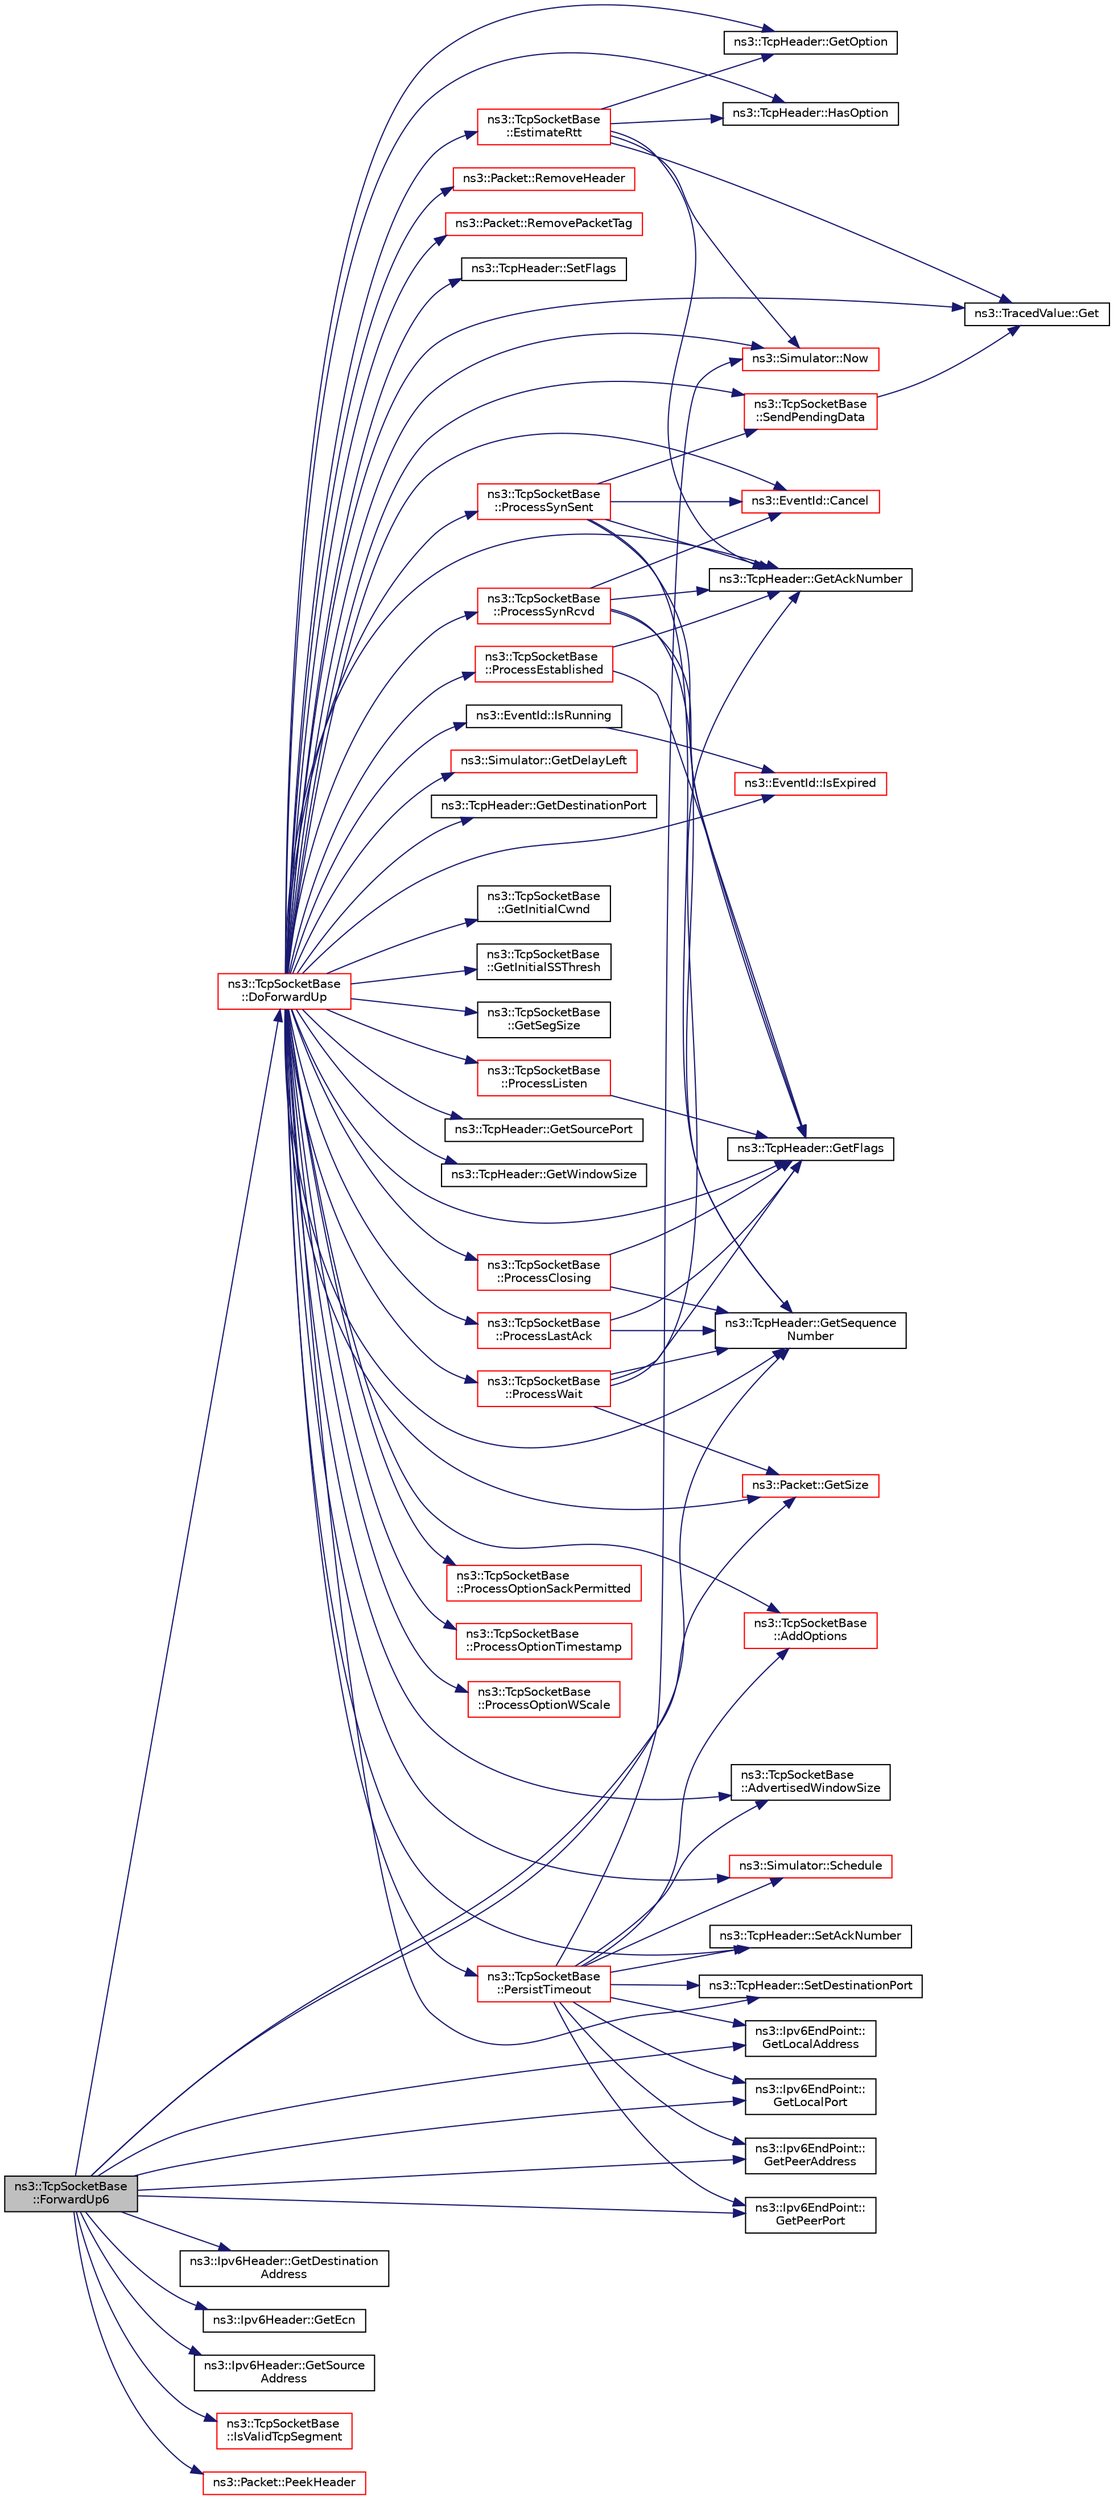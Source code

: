 digraph "ns3::TcpSocketBase::ForwardUp6"
{
 // LATEX_PDF_SIZE
  edge [fontname="Helvetica",fontsize="10",labelfontname="Helvetica",labelfontsize="10"];
  node [fontname="Helvetica",fontsize="10",shape=record];
  rankdir="LR";
  Node1 [label="ns3::TcpSocketBase\l::ForwardUp6",height=0.2,width=0.4,color="black", fillcolor="grey75", style="filled", fontcolor="black",tooltip="Called by the L3 protocol when it received a packet to pass on to TCP."];
  Node1 -> Node2 [color="midnightblue",fontsize="10",style="solid",fontname="Helvetica"];
  Node2 [label="ns3::TcpSocketBase\l::DoForwardUp",height=0.2,width=0.4,color="red", fillcolor="white", style="filled",URL="$classns3_1_1_tcp_socket_base.html#ad5e7b21b9e9371bf9c19da5d3c56aac1",tooltip="Called by TcpSocketBase::ForwardUp{,6}()."];
  Node2 -> Node3 [color="midnightblue",fontsize="10",style="solid",fontname="Helvetica"];
  Node3 [label="ns3::TcpSocketBase\l::AddOptions",height=0.2,width=0.4,color="red", fillcolor="white", style="filled",URL="$classns3_1_1_tcp_socket_base.html#a55087ef950f5c2f4a7cdb8c825666955",tooltip="Add options to TcpHeader."];
  Node2 -> Node72 [color="midnightblue",fontsize="10",style="solid",fontname="Helvetica"];
  Node72 [label="ns3::TcpSocketBase\l::AdvertisedWindowSize",height=0.2,width=0.4,color="black", fillcolor="white", style="filled",URL="$classns3_1_1_tcp_socket_base.html#aa0bcf7701399b0a95fd68a1ce5ee8756",tooltip="The amount of Rx window announced to the peer."];
  Node2 -> Node73 [color="midnightblue",fontsize="10",style="solid",fontname="Helvetica"];
  Node73 [label="ns3::EventId::Cancel",height=0.2,width=0.4,color="red", fillcolor="white", style="filled",URL="$classns3_1_1_event_id.html#a993ae94e48e014e1afd47edb16db7a11",tooltip="This method is syntactic sugar for the ns3::Simulator::Cancel method."];
  Node2 -> Node76 [color="midnightblue",fontsize="10",style="solid",fontname="Helvetica"];
  Node76 [label="ns3::TcpSocketBase\l::EstimateRtt",height=0.2,width=0.4,color="red", fillcolor="white", style="filled",URL="$classns3_1_1_tcp_socket_base.html#af10157be4b91fdefbc3f618baf6919b2",tooltip="Take into account the packet for RTT estimation."];
  Node76 -> Node81 [color="midnightblue",fontsize="10",style="solid",fontname="Helvetica"];
  Node81 [label="ns3::TracedValue::Get",height=0.2,width=0.4,color="black", fillcolor="white", style="filled",URL="$classns3_1_1_traced_value.html#af77ce761fca6254db42c875dd1a4cdc6",tooltip="Get the underlying value."];
  Node76 -> Node82 [color="midnightblue",fontsize="10",style="solid",fontname="Helvetica"];
  Node82 [label="ns3::TcpHeader::GetAckNumber",height=0.2,width=0.4,color="black", fillcolor="white", style="filled",URL="$classns3_1_1_tcp_header.html#adc8bd17b9053c53f67f3be71adbb2e54",tooltip="Get the ACK number."];
  Node76 -> Node83 [color="midnightblue",fontsize="10",style="solid",fontname="Helvetica"];
  Node83 [label="ns3::TcpHeader::GetOption",height=0.2,width=0.4,color="black", fillcolor="white", style="filled",URL="$classns3_1_1_tcp_header.html#a5d8b25064ff00ddc1fcdbefd1e74babf",tooltip="Get the option specified."];
  Node76 -> Node84 [color="midnightblue",fontsize="10",style="solid",fontname="Helvetica"];
  Node84 [label="ns3::TcpHeader::HasOption",height=0.2,width=0.4,color="black", fillcolor="white", style="filled",URL="$classns3_1_1_tcp_header.html#abca793107893e12378b2f52f88861726",tooltip="Check if the header has the option specified."];
  Node76 -> Node21 [color="midnightblue",fontsize="10",style="solid",fontname="Helvetica"];
  Node21 [label="ns3::Simulator::Now",height=0.2,width=0.4,color="red", fillcolor="white", style="filled",URL="$classns3_1_1_simulator.html#ac3178fa975b419f7875e7105be122800",tooltip="Return the current simulation virtual time."];
  Node2 -> Node81 [color="midnightblue",fontsize="10",style="solid",fontname="Helvetica"];
  Node2 -> Node82 [color="midnightblue",fontsize="10",style="solid",fontname="Helvetica"];
  Node2 -> Node87 [color="midnightblue",fontsize="10",style="solid",fontname="Helvetica"];
  Node87 [label="ns3::Simulator::GetDelayLeft",height=0.2,width=0.4,color="red", fillcolor="white", style="filled",URL="$classns3_1_1_simulator.html#af2c7b4285454aa5062bd2df2bb7a7ab9",tooltip="Get the remaining time until this event will execute."];
  Node2 -> Node89 [color="midnightblue",fontsize="10",style="solid",fontname="Helvetica"];
  Node89 [label="ns3::TcpHeader::GetDestinationPort",height=0.2,width=0.4,color="black", fillcolor="white", style="filled",URL="$classns3_1_1_tcp_header.html#a4677ee14080d214b05b4b8cce9d82efc",tooltip="Get the destination port."];
  Node2 -> Node90 [color="midnightblue",fontsize="10",style="solid",fontname="Helvetica"];
  Node90 [label="ns3::TcpHeader::GetFlags",height=0.2,width=0.4,color="black", fillcolor="white", style="filled",URL="$classns3_1_1_tcp_header.html#adae57f746870a94c0fe4181c87368b62",tooltip="Get the flags."];
  Node2 -> Node91 [color="midnightblue",fontsize="10",style="solid",fontname="Helvetica"];
  Node91 [label="ns3::TcpSocketBase\l::GetInitialCwnd",height=0.2,width=0.4,color="black", fillcolor="white", style="filled",URL="$classns3_1_1_tcp_socket_base.html#afe191257a6752cbaaab4135b6620df2d",tooltip="Get the initial Congestion Window."];
  Node2 -> Node92 [color="midnightblue",fontsize="10",style="solid",fontname="Helvetica"];
  Node92 [label="ns3::TcpSocketBase\l::GetInitialSSThresh",height=0.2,width=0.4,color="black", fillcolor="white", style="filled",URL="$classns3_1_1_tcp_socket_base.html#a785628eb598ba3af583afe3884c5c91d",tooltip="Get the initial Slow Start Threshold."];
  Node2 -> Node83 [color="midnightblue",fontsize="10",style="solid",fontname="Helvetica"];
  Node2 -> Node93 [color="midnightblue",fontsize="10",style="solid",fontname="Helvetica"];
  Node93 [label="ns3::TcpSocketBase\l::GetSegSize",height=0.2,width=0.4,color="black", fillcolor="white", style="filled",URL="$classns3_1_1_tcp_socket_base.html#a62c70bc74a027540fdbe21c13d6c6630",tooltip="Get the segment size."];
  Node2 -> Node94 [color="midnightblue",fontsize="10",style="solid",fontname="Helvetica"];
  Node94 [label="ns3::TcpHeader::GetSequence\lNumber",height=0.2,width=0.4,color="black", fillcolor="white", style="filled",URL="$classns3_1_1_tcp_header.html#a378fca684de64584c4fcc7dd9034e5e5",tooltip="Get the sequence number."];
  Node2 -> Node95 [color="midnightblue",fontsize="10",style="solid",fontname="Helvetica"];
  Node95 [label="ns3::Packet::GetSize",height=0.2,width=0.4,color="red", fillcolor="white", style="filled",URL="$classns3_1_1_packet.html#afff7cb1ff518ee6dc0d424e10a5ad6ec",tooltip="Returns the the size in bytes of the packet (including the zero-filled initial payload)."];
  Node2 -> Node97 [color="midnightblue",fontsize="10",style="solid",fontname="Helvetica"];
  Node97 [label="ns3::TcpHeader::GetSourcePort",height=0.2,width=0.4,color="black", fillcolor="white", style="filled",URL="$classns3_1_1_tcp_header.html#accceca9f318a9adfceff0769af1400e0",tooltip="Get the source port."];
  Node2 -> Node98 [color="midnightblue",fontsize="10",style="solid",fontname="Helvetica"];
  Node98 [label="ns3::TcpHeader::GetWindowSize",height=0.2,width=0.4,color="black", fillcolor="white", style="filled",URL="$classns3_1_1_tcp_header.html#a799afcb39d998e6b397b8cf38181ed5b",tooltip="Get the window size."];
  Node2 -> Node84 [color="midnightblue",fontsize="10",style="solid",fontname="Helvetica"];
  Node2 -> Node99 [color="midnightblue",fontsize="10",style="solid",fontname="Helvetica"];
  Node99 [label="ns3::EventId::IsExpired",height=0.2,width=0.4,color="red", fillcolor="white", style="filled",URL="$classns3_1_1_event_id.html#acc25141054209b1a286a5471a51bd0c0",tooltip="This method is syntactic sugar for the ns3::Simulator::IsExpired method."];
  Node2 -> Node102 [color="midnightblue",fontsize="10",style="solid",fontname="Helvetica"];
  Node102 [label="ns3::EventId::IsRunning",height=0.2,width=0.4,color="black", fillcolor="white", style="filled",URL="$classns3_1_1_event_id.html#a8b41e6f8c54db6bede8a7dcaf917074a",tooltip="This method is syntactic sugar for !IsExpired()."];
  Node102 -> Node99 [color="midnightblue",fontsize="10",style="solid",fontname="Helvetica"];
  Node2 -> Node21 [color="midnightblue",fontsize="10",style="solid",fontname="Helvetica"];
  Node2 -> Node103 [color="midnightblue",fontsize="10",style="solid",fontname="Helvetica"];
  Node103 [label="ns3::TcpSocketBase\l::PersistTimeout",height=0.2,width=0.4,color="red", fillcolor="white", style="filled",URL="$classns3_1_1_tcp_socket_base.html#a80fe451da81e0059154321eee693de31",tooltip="Send 1 byte probe to get an updated window size."];
  Node103 -> Node3 [color="midnightblue",fontsize="10",style="solid",fontname="Helvetica"];
  Node103 -> Node72 [color="midnightblue",fontsize="10",style="solid",fontname="Helvetica"];
  Node103 -> Node110 [color="midnightblue",fontsize="10",style="solid",fontname="Helvetica"];
  Node110 [label="ns3::Ipv6EndPoint::\lGetLocalAddress",height=0.2,width=0.4,color="black", fillcolor="white", style="filled",URL="$classns3_1_1_ipv6_end_point.html#a1972cd26240d42cd75f93e12d9182976",tooltip="Get the local address."];
  Node103 -> Node112 [color="midnightblue",fontsize="10",style="solid",fontname="Helvetica"];
  Node112 [label="ns3::Ipv6EndPoint::\lGetLocalPort",height=0.2,width=0.4,color="black", fillcolor="white", style="filled",URL="$classns3_1_1_ipv6_end_point.html#a39a9fd4aa85a8ecbbf2d6c84d589080b",tooltip="Get the local port."];
  Node103 -> Node114 [color="midnightblue",fontsize="10",style="solid",fontname="Helvetica"];
  Node114 [label="ns3::Ipv6EndPoint::\lGetPeerAddress",height=0.2,width=0.4,color="black", fillcolor="white", style="filled",URL="$classns3_1_1_ipv6_end_point.html#aa48c776ae54d85cf0f6a61a80d7b4cd8",tooltip="Get the peer address."];
  Node103 -> Node116 [color="midnightblue",fontsize="10",style="solid",fontname="Helvetica"];
  Node116 [label="ns3::Ipv6EndPoint::\lGetPeerPort",height=0.2,width=0.4,color="black", fillcolor="white", style="filled",URL="$classns3_1_1_ipv6_end_point.html#ac200f6b424104280ec1e55a415ed96fd",tooltip="Get the peer port."];
  Node103 -> Node21 [color="midnightblue",fontsize="10",style="solid",fontname="Helvetica"];
  Node103 -> Node119 [color="midnightblue",fontsize="10",style="solid",fontname="Helvetica"];
  Node119 [label="ns3::Simulator::Schedule",height=0.2,width=0.4,color="red", fillcolor="white", style="filled",URL="$classns3_1_1_simulator.html#a3da7d28335c8ac0e3e86781f766df241",tooltip="Schedule an event to expire after delay."];
  Node103 -> Node131 [color="midnightblue",fontsize="10",style="solid",fontname="Helvetica"];
  Node131 [label="ns3::TcpHeader::SetAckNumber",height=0.2,width=0.4,color="black", fillcolor="white", style="filled",URL="$classns3_1_1_tcp_header.html#ad594a427a382dc395261a94749e1878c",tooltip="Set the ACK number."];
  Node103 -> Node132 [color="midnightblue",fontsize="10",style="solid",fontname="Helvetica"];
  Node132 [label="ns3::TcpHeader::SetDestinationPort",height=0.2,width=0.4,color="black", fillcolor="white", style="filled",URL="$classns3_1_1_tcp_header.html#a3259c06373ba4261eaaaed0cbf40cad3",tooltip="Set the destination port."];
  Node2 -> Node138 [color="midnightblue",fontsize="10",style="solid",fontname="Helvetica"];
  Node138 [label="ns3::TcpSocketBase\l::ProcessClosing",height=0.2,width=0.4,color="red", fillcolor="white", style="filled",URL="$classns3_1_1_tcp_socket_base.html#abc2462833556fdd737fdcdc5992768e8",tooltip="Received a packet upon CLOSING."];
  Node138 -> Node90 [color="midnightblue",fontsize="10",style="solid",fontname="Helvetica"];
  Node138 -> Node94 [color="midnightblue",fontsize="10",style="solid",fontname="Helvetica"];
  Node2 -> Node183 [color="midnightblue",fontsize="10",style="solid",fontname="Helvetica"];
  Node183 [label="ns3::TcpSocketBase\l::ProcessEstablished",height=0.2,width=0.4,color="red", fillcolor="white", style="filled",URL="$classns3_1_1_tcp_socket_base.html#a0deda9c6a4f777bf660b190cd73b102f",tooltip="Received a packet upon ESTABLISHED state."];
  Node183 -> Node82 [color="midnightblue",fontsize="10",style="solid",fontname="Helvetica"];
  Node183 -> Node90 [color="midnightblue",fontsize="10",style="solid",fontname="Helvetica"];
  Node2 -> Node234 [color="midnightblue",fontsize="10",style="solid",fontname="Helvetica"];
  Node234 [label="ns3::TcpSocketBase\l::ProcessLastAck",height=0.2,width=0.4,color="red", fillcolor="white", style="filled",URL="$classns3_1_1_tcp_socket_base.html#a6700ac3f9e4d3c197499e6b7521205f2",tooltip="Received a packet upon LAST_ACK."];
  Node234 -> Node90 [color="midnightblue",fontsize="10",style="solid",fontname="Helvetica"];
  Node234 -> Node94 [color="midnightblue",fontsize="10",style="solid",fontname="Helvetica"];
  Node2 -> Node235 [color="midnightblue",fontsize="10",style="solid",fontname="Helvetica"];
  Node235 [label="ns3::TcpSocketBase\l::ProcessListen",height=0.2,width=0.4,color="red", fillcolor="white", style="filled",URL="$classns3_1_1_tcp_socket_base.html#adc3976e8b42e884f5d99def1d5e2647f",tooltip="Received a packet upon LISTEN state."];
  Node235 -> Node90 [color="midnightblue",fontsize="10",style="solid",fontname="Helvetica"];
  Node2 -> Node272 [color="midnightblue",fontsize="10",style="solid",fontname="Helvetica"];
  Node272 [label="ns3::TcpSocketBase\l::ProcessOptionSackPermitted",height=0.2,width=0.4,color="red", fillcolor="white", style="filled",URL="$classns3_1_1_tcp_socket_base.html#a9c7dac8b3121549ac801eb0de41801ec",tooltip="Read the SACK PERMITTED option."];
  Node2 -> Node273 [color="midnightblue",fontsize="10",style="solid",fontname="Helvetica"];
  Node273 [label="ns3::TcpSocketBase\l::ProcessOptionTimestamp",height=0.2,width=0.4,color="red", fillcolor="white", style="filled",URL="$classns3_1_1_tcp_socket_base.html#af5cc928b5194d832031a1d7ec159f567",tooltip="Process the timestamp option from other side."];
  Node2 -> Node274 [color="midnightblue",fontsize="10",style="solid",fontname="Helvetica"];
  Node274 [label="ns3::TcpSocketBase\l::ProcessOptionWScale",height=0.2,width=0.4,color="red", fillcolor="white", style="filled",URL="$classns3_1_1_tcp_socket_base.html#a4674edd220672235e629cb3e3b2a673f",tooltip="Read and parse the Window scale option."];
  Node2 -> Node275 [color="midnightblue",fontsize="10",style="solid",fontname="Helvetica"];
  Node275 [label="ns3::TcpSocketBase\l::ProcessSynRcvd",height=0.2,width=0.4,color="red", fillcolor="white", style="filled",URL="$classns3_1_1_tcp_socket_base.html#a69113acf27c4b8267c9e107a5dca7cc1",tooltip="Received a packet upon SYN_RCVD."];
  Node275 -> Node73 [color="midnightblue",fontsize="10",style="solid",fontname="Helvetica"];
  Node275 -> Node82 [color="midnightblue",fontsize="10",style="solid",fontname="Helvetica"];
  Node275 -> Node90 [color="midnightblue",fontsize="10",style="solid",fontname="Helvetica"];
  Node275 -> Node94 [color="midnightblue",fontsize="10",style="solid",fontname="Helvetica"];
  Node2 -> Node279 [color="midnightblue",fontsize="10",style="solid",fontname="Helvetica"];
  Node279 [label="ns3::TcpSocketBase\l::ProcessSynSent",height=0.2,width=0.4,color="red", fillcolor="white", style="filled",URL="$classns3_1_1_tcp_socket_base.html#a2e9b990c6a4d686291033a393290906b",tooltip="Received a packet upon SYN_SENT."];
  Node279 -> Node73 [color="midnightblue",fontsize="10",style="solid",fontname="Helvetica"];
  Node279 -> Node82 [color="midnightblue",fontsize="10",style="solid",fontname="Helvetica"];
  Node279 -> Node90 [color="midnightblue",fontsize="10",style="solid",fontname="Helvetica"];
  Node279 -> Node94 [color="midnightblue",fontsize="10",style="solid",fontname="Helvetica"];
  Node279 -> Node212 [color="midnightblue",fontsize="10",style="solid",fontname="Helvetica"];
  Node212 [label="ns3::TcpSocketBase\l::SendPendingData",height=0.2,width=0.4,color="red", fillcolor="white", style="filled",URL="$classns3_1_1_tcp_socket_base.html#a129ac0ec5fc399fa7c5552c615ae6562",tooltip="Send as much pending data as possible according to the Tx window."];
  Node212 -> Node81 [color="midnightblue",fontsize="10",style="solid",fontname="Helvetica"];
  Node2 -> Node282 [color="midnightblue",fontsize="10",style="solid",fontname="Helvetica"];
  Node282 [label="ns3::TcpSocketBase\l::ProcessWait",height=0.2,width=0.4,color="red", fillcolor="white", style="filled",URL="$classns3_1_1_tcp_socket_base.html#a58aa892c1cb33908aca5ca36967a2a99",tooltip="Received a packet upon CLOSE_WAIT, FIN_WAIT_1, FIN_WAIT_2."];
  Node282 -> Node82 [color="midnightblue",fontsize="10",style="solid",fontname="Helvetica"];
  Node282 -> Node90 [color="midnightblue",fontsize="10",style="solid",fontname="Helvetica"];
  Node282 -> Node94 [color="midnightblue",fontsize="10",style="solid",fontname="Helvetica"];
  Node282 -> Node95 [color="midnightblue",fontsize="10",style="solid",fontname="Helvetica"];
  Node2 -> Node283 [color="midnightblue",fontsize="10",style="solid",fontname="Helvetica"];
  Node283 [label="ns3::Packet::RemoveHeader",height=0.2,width=0.4,color="red", fillcolor="white", style="filled",URL="$classns3_1_1_packet.html#a0961eccf975d75f902d40956c93ba63e",tooltip="Deserialize and remove the header from the internal buffer."];
  Node2 -> Node295 [color="midnightblue",fontsize="10",style="solid",fontname="Helvetica"];
  Node295 [label="ns3::Packet::RemovePacketTag",height=0.2,width=0.4,color="red", fillcolor="white", style="filled",URL="$classns3_1_1_packet.html#a078fe922d976a417ab25ba2f3c2fd667",tooltip="Remove a packet tag."];
  Node2 -> Node119 [color="midnightblue",fontsize="10",style="solid",fontname="Helvetica"];
  Node2 -> Node212 [color="midnightblue",fontsize="10",style="solid",fontname="Helvetica"];
  Node2 -> Node131 [color="midnightblue",fontsize="10",style="solid",fontname="Helvetica"];
  Node2 -> Node132 [color="midnightblue",fontsize="10",style="solid",fontname="Helvetica"];
  Node2 -> Node178 [color="midnightblue",fontsize="10",style="solid",fontname="Helvetica"];
  Node178 [label="ns3::TcpHeader::SetFlags",height=0.2,width=0.4,color="black", fillcolor="white", style="filled",URL="$classns3_1_1_tcp_header.html#a6574356013e9c62b4543486f640f6be6",tooltip="Set flags of the header."];
  Node1 -> Node300 [color="midnightblue",fontsize="10",style="solid",fontname="Helvetica"];
  Node300 [label="ns3::Ipv6Header::GetDestination\lAddress",height=0.2,width=0.4,color="black", fillcolor="white", style="filled",URL="$classns3_1_1_ipv6_header.html#a6f1681b5e31c57029b95255dc7553cb5",tooltip="Get the \"Destination address\" field."];
  Node1 -> Node301 [color="midnightblue",fontsize="10",style="solid",fontname="Helvetica"];
  Node301 [label="ns3::Ipv6Header::GetEcn",height=0.2,width=0.4,color="black", fillcolor="white", style="filled",URL="$classns3_1_1_ipv6_header.html#aee879b0ae7fc8001ff28073398a75050",tooltip=" "];
  Node1 -> Node110 [color="midnightblue",fontsize="10",style="solid",fontname="Helvetica"];
  Node1 -> Node112 [color="midnightblue",fontsize="10",style="solid",fontname="Helvetica"];
  Node1 -> Node114 [color="midnightblue",fontsize="10",style="solid",fontname="Helvetica"];
  Node1 -> Node116 [color="midnightblue",fontsize="10",style="solid",fontname="Helvetica"];
  Node1 -> Node94 [color="midnightblue",fontsize="10",style="solid",fontname="Helvetica"];
  Node1 -> Node95 [color="midnightblue",fontsize="10",style="solid",fontname="Helvetica"];
  Node1 -> Node302 [color="midnightblue",fontsize="10",style="solid",fontname="Helvetica"];
  Node302 [label="ns3::Ipv6Header::GetSource\lAddress",height=0.2,width=0.4,color="black", fillcolor="white", style="filled",URL="$classns3_1_1_ipv6_header.html#a07d13db76e48e50eb613d69ae46c2ab0",tooltip="Get the \"Source address\" field."];
  Node1 -> Node260 [color="midnightblue",fontsize="10",style="solid",fontname="Helvetica"];
  Node260 [label="ns3::TcpSocketBase\l::IsValidTcpSegment",height=0.2,width=0.4,color="red", fillcolor="white", style="filled",URL="$classns3_1_1_tcp_socket_base.html#a918f8962a2ecda9b7d15dae6d7f66d4d",tooltip="Checks whether the given TCP segment is valid or not."];
  Node1 -> Node262 [color="midnightblue",fontsize="10",style="solid",fontname="Helvetica"];
  Node262 [label="ns3::Packet::PeekHeader",height=0.2,width=0.4,color="red", fillcolor="white", style="filled",URL="$classns3_1_1_packet.html#acc152757db7d44974640b089335b7003",tooltip="Deserialize but does not remove the header from the internal buffer."];
}
